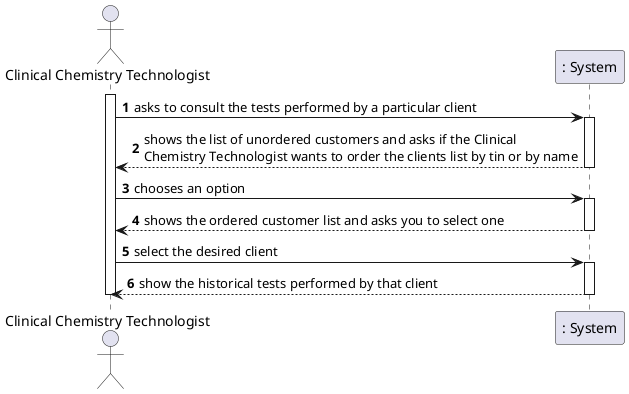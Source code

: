@startuml
'https://plantuml.com/sequence-diagram

autonumber
actor "Clinical Chemistry Technologist" as CCT
participant ": System" as SYSTEM

activate CCT
CCT -> SYSTEM : asks to consult the tests performed by a particular client
activate SYSTEM
SYSTEM --> CCT : shows the list of unordered customers and asks if the Clinical \nChemistry Technologist wants to order the clients list by tin or by name
deactivate SYSTEM
CCT -> SYSTEM : chooses an option
activate SYSTEM
 SYSTEM--> CCT : shows the ordered customer list and asks you to select one
deactivate SYSTEM
CCT -> SYSTEM : select the desired client
activate SYSTEM
SYSTEM --> CCT : show the historical tests performed by that client
deactivate SYSTEM



deactivate CCT
@enduml